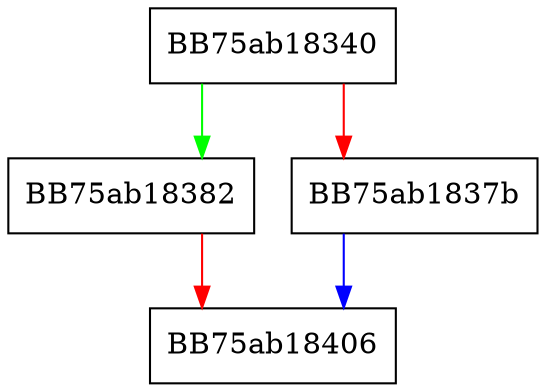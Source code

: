 digraph AtomicCounterAdd {
  node [shape="box"];
  graph [splines=ortho];
  BB75ab18340 -> BB75ab18382 [color="green"];
  BB75ab18340 -> BB75ab1837b [color="red"];
  BB75ab1837b -> BB75ab18406 [color="blue"];
  BB75ab18382 -> BB75ab18406 [color="red"];
}